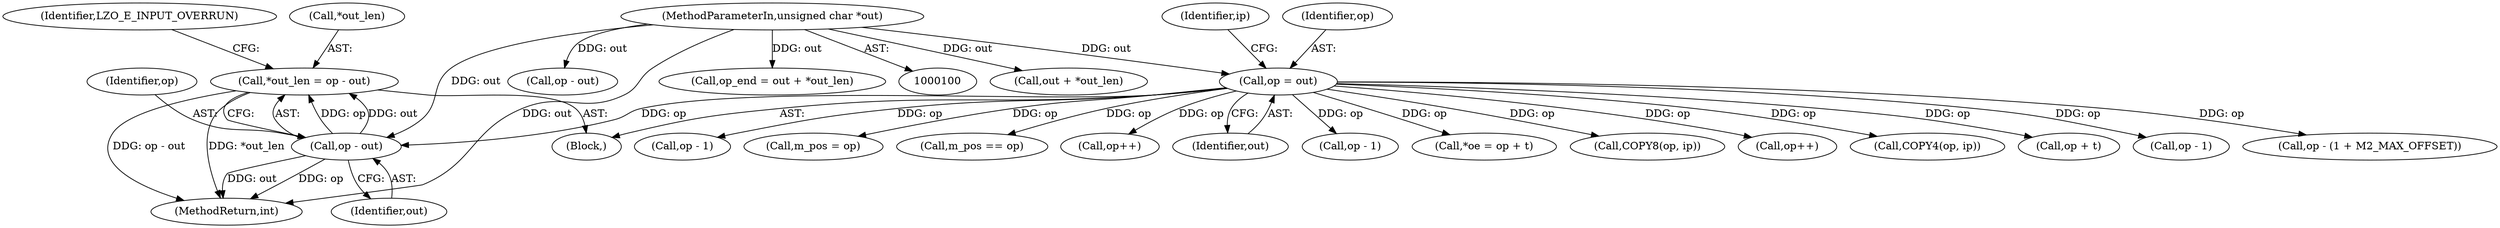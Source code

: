 digraph "0_linux_206a81c18401c0cde6e579164f752c4b147324ce@integer" {
"1000739" [label="(Call,*out_len = op - out)"];
"1000742" [label="(Call,op - out)"];
"1000126" [label="(Call,op = out)"];
"1000103" [label="(MethodParameterIn,unsigned char *out)"];
"1000105" [label="(Block,)"];
"1000301" [label="(Call,op - 1)"];
"1000347" [label="(Call,op - (1 + M2_MAX_OFFSET))"];
"1000126" [label="(Call,op = out)"];
"1000454" [label="(Call,op - 1)"];
"1000127" [label="(Identifier,op)"];
"1000742" [label="(Call,op - out)"];
"1000743" [label="(Identifier,op)"];
"1000474" [label="(Call,m_pos = op)"];
"1000538" [label="(Call,m_pos == op)"];
"1000746" [label="(Identifier,LZO_E_INPUT_OVERRUN)"];
"1000130" [label="(Identifier,ip)"];
"1000740" [label="(Call,*out_len)"];
"1000275" [label="(Call,op++)"];
"1000739" [label="(Call,*out_len = op - out)"];
"1000380" [label="(Call,op - 1)"];
"1000229" [label="(Call,*oe = op + t)"];
"1000122" [label="(Call,out + *out_len)"];
"1000236" [label="(Call,COPY8(op, ip))"];
"1000103" [label="(MethodParameterIn,unsigned char *out)"];
"1000707" [label="(Call,op++)"];
"1000765" [label="(MethodReturn,int)"];
"1000718" [label="(Call,op - out)"];
"1000683" [label="(Call,COPY4(op, ip))"];
"1000744" [label="(Identifier,out)"];
"1000231" [label="(Call,op + t)"];
"1000128" [label="(Identifier,out)"];
"1000120" [label="(Call,op_end = out + *out_len)"];
"1000739" -> "1000105"  [label="AST: "];
"1000739" -> "1000742"  [label="CFG: "];
"1000740" -> "1000739"  [label="AST: "];
"1000742" -> "1000739"  [label="AST: "];
"1000746" -> "1000739"  [label="CFG: "];
"1000739" -> "1000765"  [label="DDG: op - out"];
"1000739" -> "1000765"  [label="DDG: *out_len"];
"1000742" -> "1000739"  [label="DDG: op"];
"1000742" -> "1000739"  [label="DDG: out"];
"1000742" -> "1000744"  [label="CFG: "];
"1000743" -> "1000742"  [label="AST: "];
"1000744" -> "1000742"  [label="AST: "];
"1000742" -> "1000765"  [label="DDG: out"];
"1000742" -> "1000765"  [label="DDG: op"];
"1000126" -> "1000742"  [label="DDG: op"];
"1000103" -> "1000742"  [label="DDG: out"];
"1000126" -> "1000105"  [label="AST: "];
"1000126" -> "1000128"  [label="CFG: "];
"1000127" -> "1000126"  [label="AST: "];
"1000128" -> "1000126"  [label="AST: "];
"1000130" -> "1000126"  [label="CFG: "];
"1000103" -> "1000126"  [label="DDG: out"];
"1000126" -> "1000229"  [label="DDG: op"];
"1000126" -> "1000231"  [label="DDG: op"];
"1000126" -> "1000236"  [label="DDG: op"];
"1000126" -> "1000275"  [label="DDG: op"];
"1000126" -> "1000301"  [label="DDG: op"];
"1000126" -> "1000347"  [label="DDG: op"];
"1000126" -> "1000380"  [label="DDG: op"];
"1000126" -> "1000454"  [label="DDG: op"];
"1000126" -> "1000474"  [label="DDG: op"];
"1000126" -> "1000538"  [label="DDG: op"];
"1000126" -> "1000683"  [label="DDG: op"];
"1000126" -> "1000707"  [label="DDG: op"];
"1000103" -> "1000100"  [label="AST: "];
"1000103" -> "1000765"  [label="DDG: out"];
"1000103" -> "1000120"  [label="DDG: out"];
"1000103" -> "1000122"  [label="DDG: out"];
"1000103" -> "1000718"  [label="DDG: out"];
}
